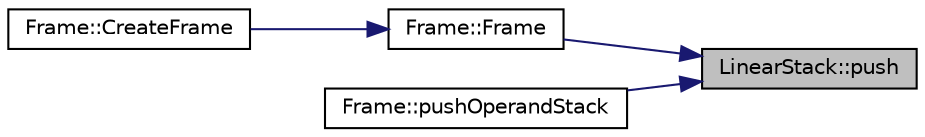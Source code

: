 digraph "LinearStack::push"
{
 // LATEX_PDF_SIZE
  edge [fontname="Helvetica",fontsize="10",labelfontname="Helvetica",labelfontsize="10"];
  node [fontname="Helvetica",fontsize="10",shape=record];
  rankdir="RL";
  Node1 [label="LinearStack::push",height=0.2,width=0.4,color="black", fillcolor="grey75", style="filled", fontcolor="black",tooltip=" "];
  Node1 -> Node2 [dir="back",color="midnightblue",fontsize="10",style="solid"];
  Node2 [label="Frame::Frame",height=0.2,width=0.4,color="black", fillcolor="white", style="filled",URL="$class_frame.html#a179f17d9f2c053cd8d7a46f5f4f98b97",tooltip=" "];
  Node2 -> Node3 [dir="back",color="midnightblue",fontsize="10",style="solid"];
  Node3 [label="Frame::CreateFrame",height=0.2,width=0.4,color="black", fillcolor="white", style="filled",URL="$class_frame.html#a783e5f801c60d09674e9556de8f1b319",tooltip=" "];
  Node1 -> Node4 [dir="back",color="midnightblue",fontsize="10",style="solid"];
  Node4 [label="Frame::pushOperandStack",height=0.2,width=0.4,color="black", fillcolor="white", style="filled",URL="$class_frame.html#afc6f418a53e2160c86a46fc6d38d10bf",tooltip=" "];
}
